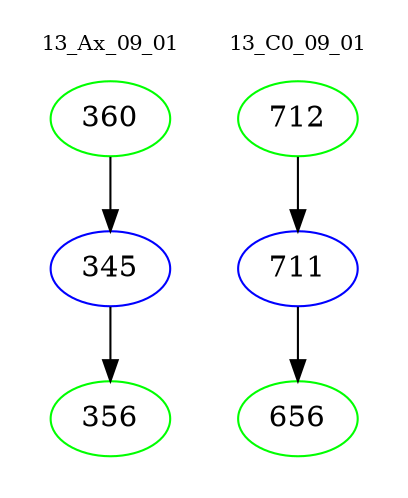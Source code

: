 digraph{
subgraph cluster_0 {
color = white
label = "13_Ax_09_01";
fontsize=10;
T0_360 [label="360", color="green"]
T0_360 -> T0_345 [color="black"]
T0_345 [label="345", color="blue"]
T0_345 -> T0_356 [color="black"]
T0_356 [label="356", color="green"]
}
subgraph cluster_1 {
color = white
label = "13_C0_09_01";
fontsize=10;
T1_712 [label="712", color="green"]
T1_712 -> T1_711 [color="black"]
T1_711 [label="711", color="blue"]
T1_711 -> T1_656 [color="black"]
T1_656 [label="656", color="green"]
}
}
